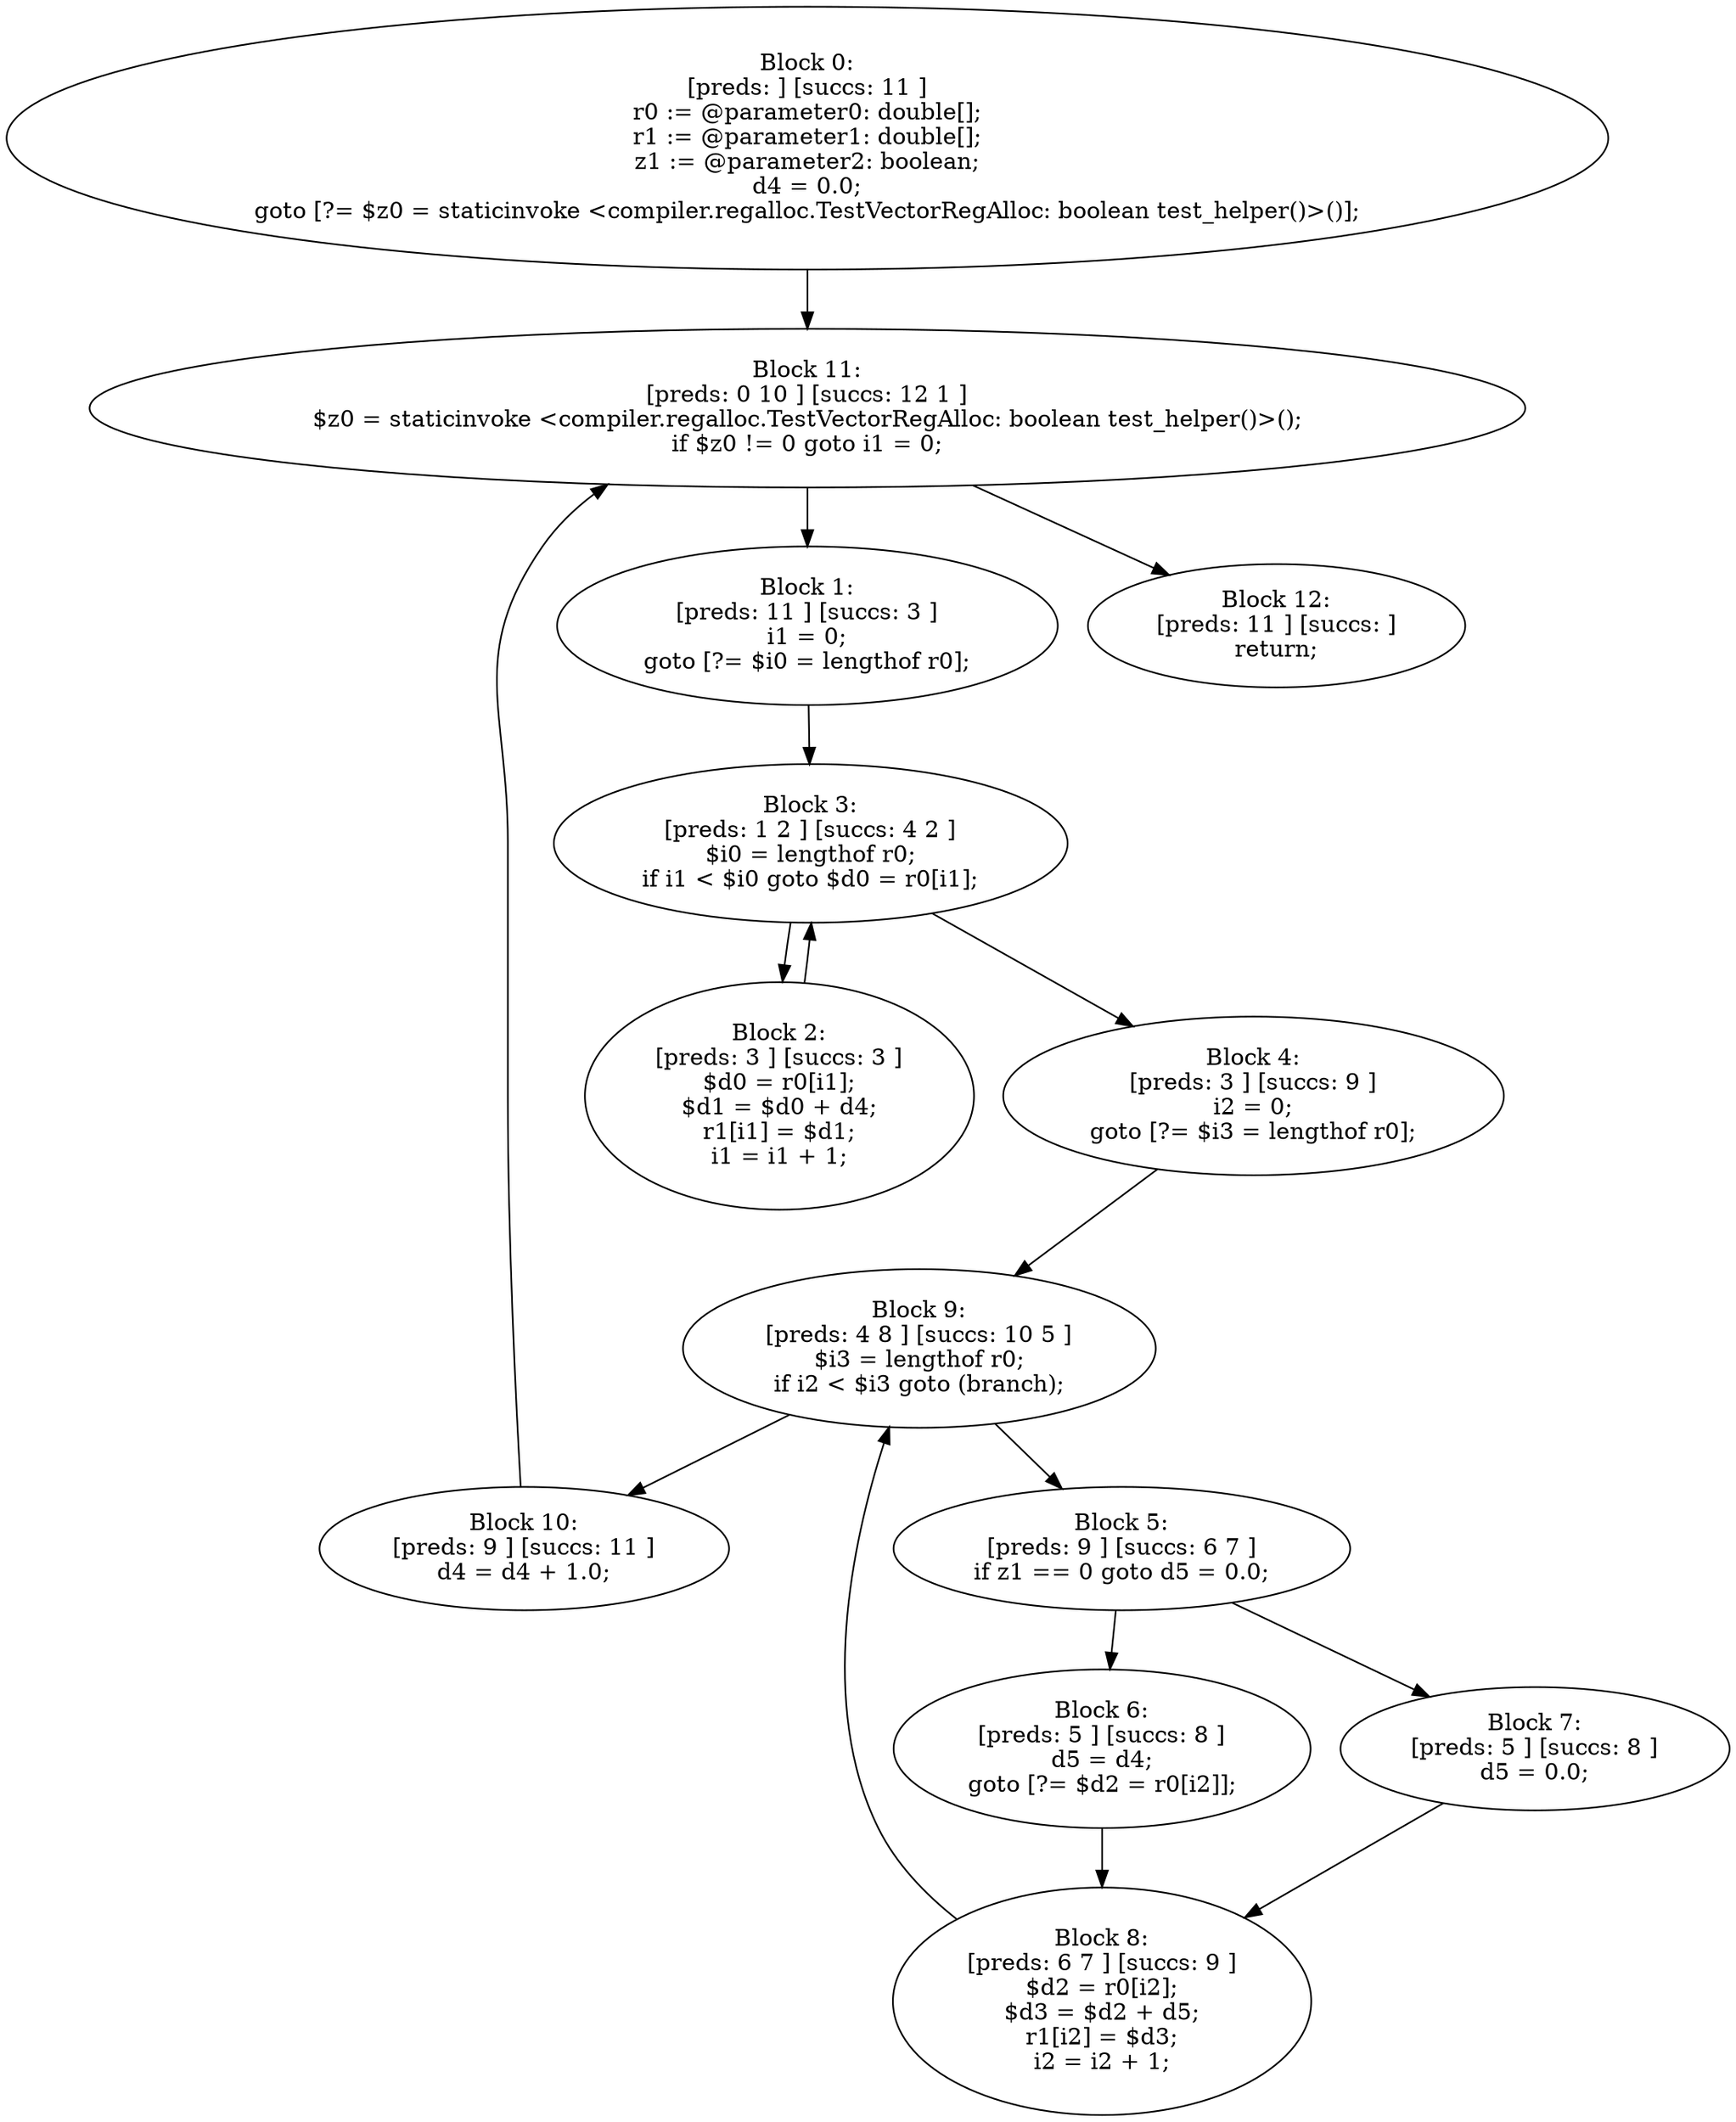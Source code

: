 digraph "unitGraph" {
    "Block 0:
[preds: ] [succs: 11 ]
r0 := @parameter0: double[];
r1 := @parameter1: double[];
z1 := @parameter2: boolean;
d4 = 0.0;
goto [?= $z0 = staticinvoke <compiler.regalloc.TestVectorRegAlloc: boolean test_helper()>()];
"
    "Block 1:
[preds: 11 ] [succs: 3 ]
i1 = 0;
goto [?= $i0 = lengthof r0];
"
    "Block 2:
[preds: 3 ] [succs: 3 ]
$d0 = r0[i1];
$d1 = $d0 + d4;
r1[i1] = $d1;
i1 = i1 + 1;
"
    "Block 3:
[preds: 1 2 ] [succs: 4 2 ]
$i0 = lengthof r0;
if i1 < $i0 goto $d0 = r0[i1];
"
    "Block 4:
[preds: 3 ] [succs: 9 ]
i2 = 0;
goto [?= $i3 = lengthof r0];
"
    "Block 5:
[preds: 9 ] [succs: 6 7 ]
if z1 == 0 goto d5 = 0.0;
"
    "Block 6:
[preds: 5 ] [succs: 8 ]
d5 = d4;
goto [?= $d2 = r0[i2]];
"
    "Block 7:
[preds: 5 ] [succs: 8 ]
d5 = 0.0;
"
    "Block 8:
[preds: 6 7 ] [succs: 9 ]
$d2 = r0[i2];
$d3 = $d2 + d5;
r1[i2] = $d3;
i2 = i2 + 1;
"
    "Block 9:
[preds: 4 8 ] [succs: 10 5 ]
$i3 = lengthof r0;
if i2 < $i3 goto (branch);
"
    "Block 10:
[preds: 9 ] [succs: 11 ]
d4 = d4 + 1.0;
"
    "Block 11:
[preds: 0 10 ] [succs: 12 1 ]
$z0 = staticinvoke <compiler.regalloc.TestVectorRegAlloc: boolean test_helper()>();
if $z0 != 0 goto i1 = 0;
"
    "Block 12:
[preds: 11 ] [succs: ]
return;
"
    "Block 0:
[preds: ] [succs: 11 ]
r0 := @parameter0: double[];
r1 := @parameter1: double[];
z1 := @parameter2: boolean;
d4 = 0.0;
goto [?= $z0 = staticinvoke <compiler.regalloc.TestVectorRegAlloc: boolean test_helper()>()];
"->"Block 11:
[preds: 0 10 ] [succs: 12 1 ]
$z0 = staticinvoke <compiler.regalloc.TestVectorRegAlloc: boolean test_helper()>();
if $z0 != 0 goto i1 = 0;
";
    "Block 1:
[preds: 11 ] [succs: 3 ]
i1 = 0;
goto [?= $i0 = lengthof r0];
"->"Block 3:
[preds: 1 2 ] [succs: 4 2 ]
$i0 = lengthof r0;
if i1 < $i0 goto $d0 = r0[i1];
";
    "Block 2:
[preds: 3 ] [succs: 3 ]
$d0 = r0[i1];
$d1 = $d0 + d4;
r1[i1] = $d1;
i1 = i1 + 1;
"->"Block 3:
[preds: 1 2 ] [succs: 4 2 ]
$i0 = lengthof r0;
if i1 < $i0 goto $d0 = r0[i1];
";
    "Block 3:
[preds: 1 2 ] [succs: 4 2 ]
$i0 = lengthof r0;
if i1 < $i0 goto $d0 = r0[i1];
"->"Block 4:
[preds: 3 ] [succs: 9 ]
i2 = 0;
goto [?= $i3 = lengthof r0];
";
    "Block 3:
[preds: 1 2 ] [succs: 4 2 ]
$i0 = lengthof r0;
if i1 < $i0 goto $d0 = r0[i1];
"->"Block 2:
[preds: 3 ] [succs: 3 ]
$d0 = r0[i1];
$d1 = $d0 + d4;
r1[i1] = $d1;
i1 = i1 + 1;
";
    "Block 4:
[preds: 3 ] [succs: 9 ]
i2 = 0;
goto [?= $i3 = lengthof r0];
"->"Block 9:
[preds: 4 8 ] [succs: 10 5 ]
$i3 = lengthof r0;
if i2 < $i3 goto (branch);
";
    "Block 5:
[preds: 9 ] [succs: 6 7 ]
if z1 == 0 goto d5 = 0.0;
"->"Block 6:
[preds: 5 ] [succs: 8 ]
d5 = d4;
goto [?= $d2 = r0[i2]];
";
    "Block 5:
[preds: 9 ] [succs: 6 7 ]
if z1 == 0 goto d5 = 0.0;
"->"Block 7:
[preds: 5 ] [succs: 8 ]
d5 = 0.0;
";
    "Block 6:
[preds: 5 ] [succs: 8 ]
d5 = d4;
goto [?= $d2 = r0[i2]];
"->"Block 8:
[preds: 6 7 ] [succs: 9 ]
$d2 = r0[i2];
$d3 = $d2 + d5;
r1[i2] = $d3;
i2 = i2 + 1;
";
    "Block 7:
[preds: 5 ] [succs: 8 ]
d5 = 0.0;
"->"Block 8:
[preds: 6 7 ] [succs: 9 ]
$d2 = r0[i2];
$d3 = $d2 + d5;
r1[i2] = $d3;
i2 = i2 + 1;
";
    "Block 8:
[preds: 6 7 ] [succs: 9 ]
$d2 = r0[i2];
$d3 = $d2 + d5;
r1[i2] = $d3;
i2 = i2 + 1;
"->"Block 9:
[preds: 4 8 ] [succs: 10 5 ]
$i3 = lengthof r0;
if i2 < $i3 goto (branch);
";
    "Block 9:
[preds: 4 8 ] [succs: 10 5 ]
$i3 = lengthof r0;
if i2 < $i3 goto (branch);
"->"Block 10:
[preds: 9 ] [succs: 11 ]
d4 = d4 + 1.0;
";
    "Block 9:
[preds: 4 8 ] [succs: 10 5 ]
$i3 = lengthof r0;
if i2 < $i3 goto (branch);
"->"Block 5:
[preds: 9 ] [succs: 6 7 ]
if z1 == 0 goto d5 = 0.0;
";
    "Block 10:
[preds: 9 ] [succs: 11 ]
d4 = d4 + 1.0;
"->"Block 11:
[preds: 0 10 ] [succs: 12 1 ]
$z0 = staticinvoke <compiler.regalloc.TestVectorRegAlloc: boolean test_helper()>();
if $z0 != 0 goto i1 = 0;
";
    "Block 11:
[preds: 0 10 ] [succs: 12 1 ]
$z0 = staticinvoke <compiler.regalloc.TestVectorRegAlloc: boolean test_helper()>();
if $z0 != 0 goto i1 = 0;
"->"Block 12:
[preds: 11 ] [succs: ]
return;
";
    "Block 11:
[preds: 0 10 ] [succs: 12 1 ]
$z0 = staticinvoke <compiler.regalloc.TestVectorRegAlloc: boolean test_helper()>();
if $z0 != 0 goto i1 = 0;
"->"Block 1:
[preds: 11 ] [succs: 3 ]
i1 = 0;
goto [?= $i0 = lengthof r0];
";
}
